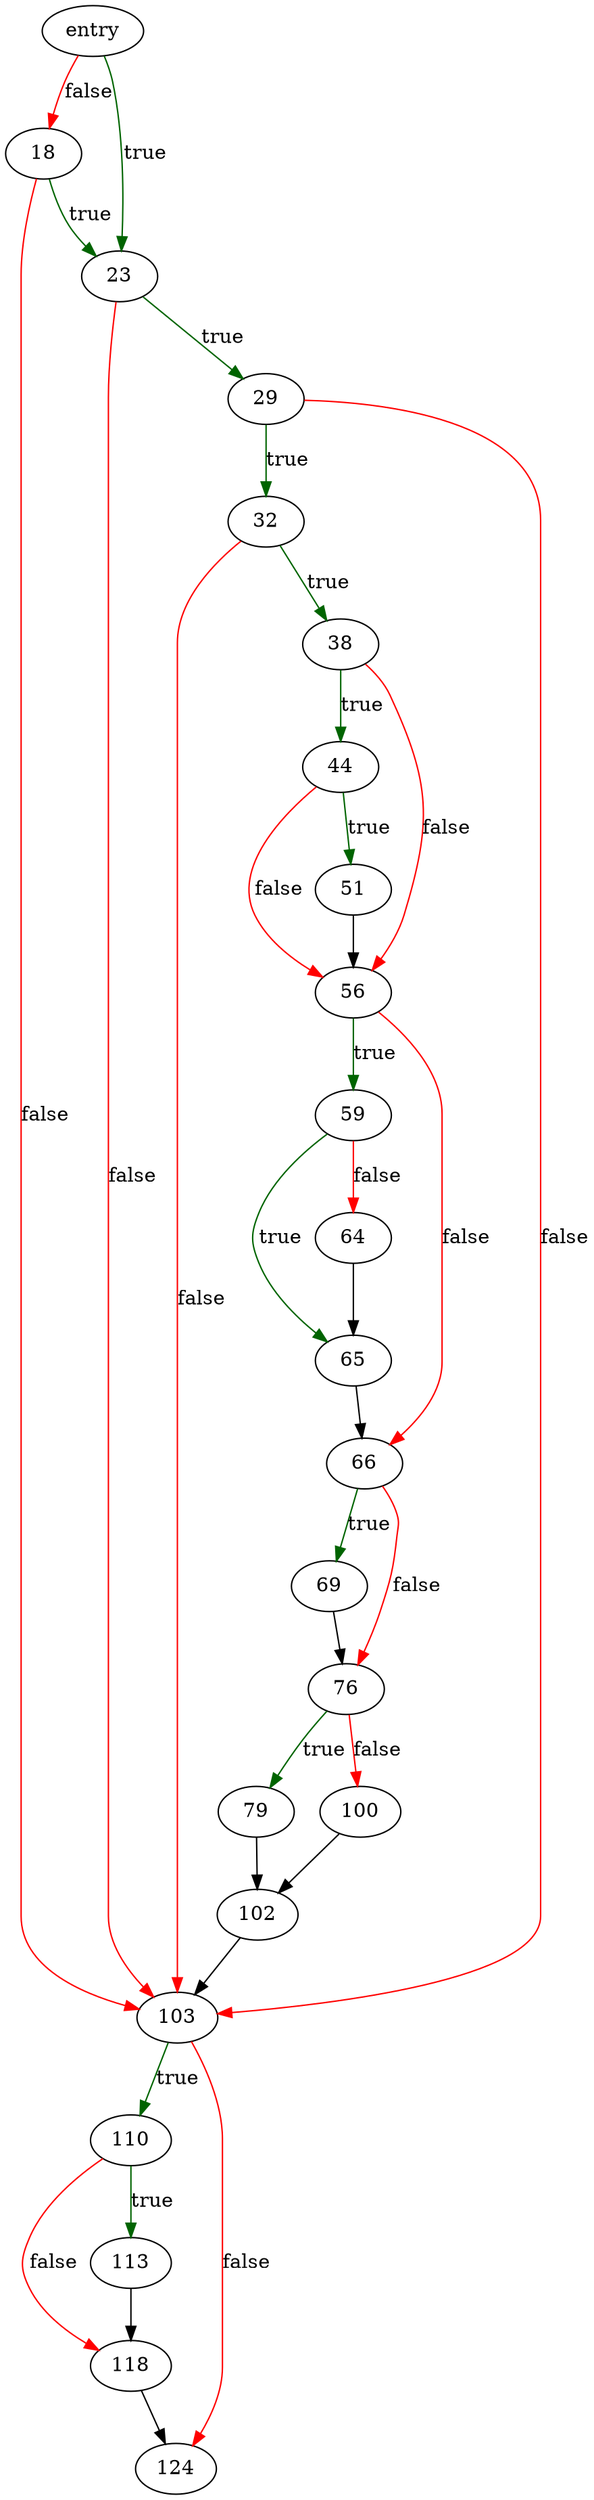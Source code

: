 digraph "sqlite3PagerSetPagesize" {
	// Node definitions.
	3 [label=entry];
	18;
	23;
	29;
	32;
	38;
	44;
	51;
	56;
	59;
	64;
	65;
	66;
	69;
	76;
	79;
	100;
	102;
	103;
	110;
	113;
	118;
	124;

	// Edge definitions.
	3 -> 18 [
		color=red
		label=false
	];
	3 -> 23 [
		color=darkgreen
		label=true
	];
	18 -> 23 [
		color=darkgreen
		label=true
	];
	18 -> 103 [
		color=red
		label=false
	];
	23 -> 29 [
		color=darkgreen
		label=true
	];
	23 -> 103 [
		color=red
		label=false
	];
	29 -> 32 [
		color=darkgreen
		label=true
	];
	29 -> 103 [
		color=red
		label=false
	];
	32 -> 38 [
		color=darkgreen
		label=true
	];
	32 -> 103 [
		color=red
		label=false
	];
	38 -> 44 [
		color=darkgreen
		label=true
	];
	38 -> 56 [
		color=red
		label=false
	];
	44 -> 51 [
		color=darkgreen
		label=true
	];
	44 -> 56 [
		color=red
		label=false
	];
	51 -> 56;
	56 -> 59 [
		color=darkgreen
		label=true
	];
	56 -> 66 [
		color=red
		label=false
	];
	59 -> 64 [
		color=red
		label=false
	];
	59 -> 65 [
		color=darkgreen
		label=true
	];
	64 -> 65;
	65 -> 66;
	66 -> 69 [
		color=darkgreen
		label=true
	];
	66 -> 76 [
		color=red
		label=false
	];
	69 -> 76;
	76 -> 79 [
		color=darkgreen
		label=true
	];
	76 -> 100 [
		color=red
		label=false
	];
	79 -> 102;
	100 -> 102;
	102 -> 103;
	103 -> 110 [
		color=darkgreen
		label=true
	];
	103 -> 124 [
		color=red
		label=false
	];
	110 -> 113 [
		color=darkgreen
		label=true
	];
	110 -> 118 [
		color=red
		label=false
	];
	113 -> 118;
	118 -> 124;
}